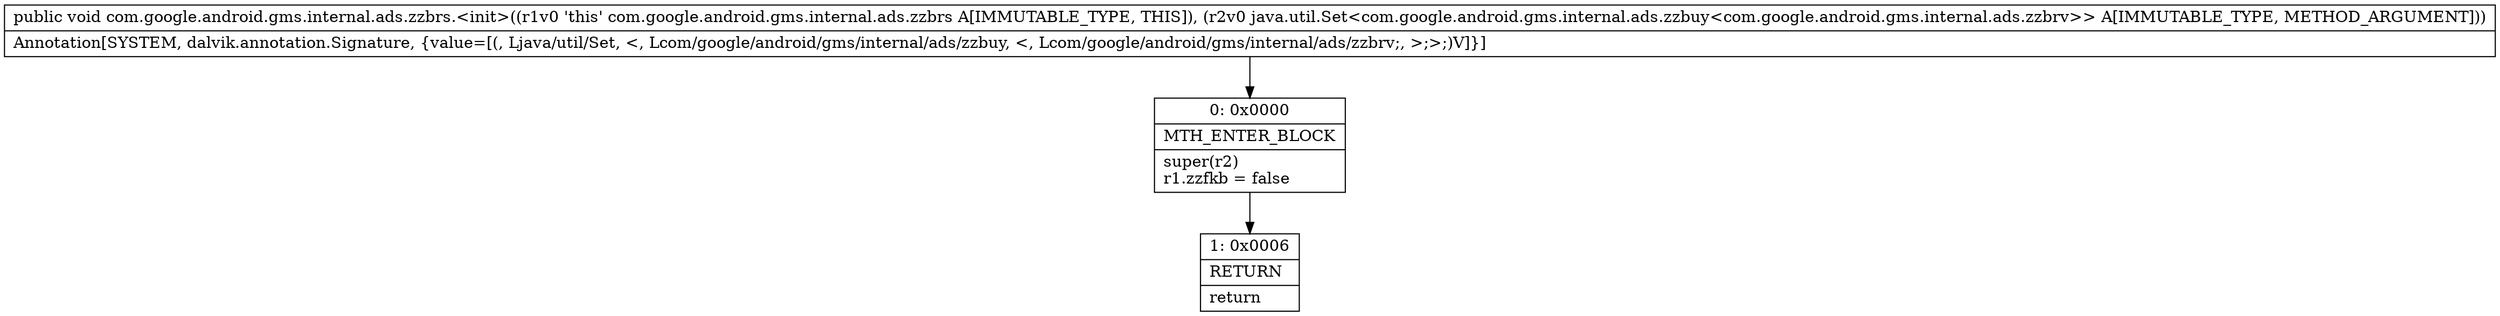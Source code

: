 digraph "CFG forcom.google.android.gms.internal.ads.zzbrs.\<init\>(Ljava\/util\/Set;)V" {
Node_0 [shape=record,label="{0\:\ 0x0000|MTH_ENTER_BLOCK\l|super(r2)\lr1.zzfkb = false\l}"];
Node_1 [shape=record,label="{1\:\ 0x0006|RETURN\l|return\l}"];
MethodNode[shape=record,label="{public void com.google.android.gms.internal.ads.zzbrs.\<init\>((r1v0 'this' com.google.android.gms.internal.ads.zzbrs A[IMMUTABLE_TYPE, THIS]), (r2v0 java.util.Set\<com.google.android.gms.internal.ads.zzbuy\<com.google.android.gms.internal.ads.zzbrv\>\> A[IMMUTABLE_TYPE, METHOD_ARGUMENT]))  | Annotation[SYSTEM, dalvik.annotation.Signature, \{value=[(, Ljava\/util\/Set, \<, Lcom\/google\/android\/gms\/internal\/ads\/zzbuy, \<, Lcom\/google\/android\/gms\/internal\/ads\/zzbrv;, \>;\>;)V]\}]\l}"];
MethodNode -> Node_0;
Node_0 -> Node_1;
}

